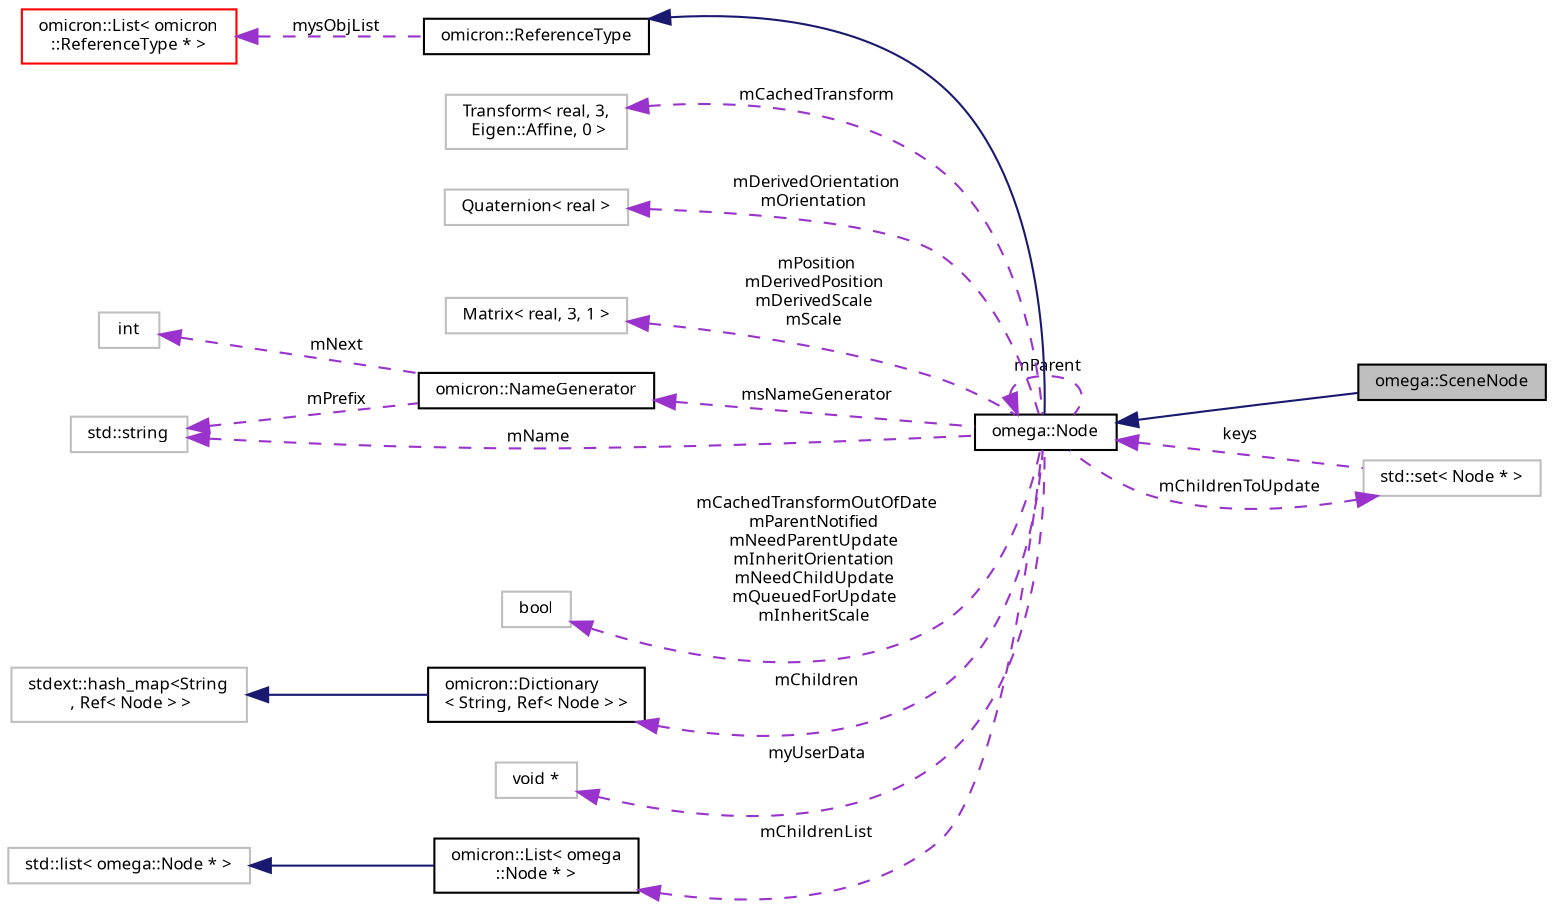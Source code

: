 digraph "omega::SceneNode"
{
  bgcolor="transparent";
  edge [fontname="FreeSans.ttf",fontsize="8",labelfontname="FreeSans.ttf",labelfontsize="8"];
  node [fontname="FreeSans.ttf",fontsize="8",shape=record];
  rankdir="LR";
  Node1 [label="omega::SceneNode",height=0.2,width=0.4,color="black", fillcolor="grey75", style="filled" fontcolor="black"];
  Node2 -> Node1 [dir="back",color="midnightblue",fontsize="8",style="solid",fontname="FreeSans.ttf"];
  Node2 [label="omega::Node",height=0.2,width=0.4,color="black",URL="$classomega_1_1_node.html",tooltip="Class representing a general-purpose node in an articulated scene graph. "];
  Node3 -> Node2 [dir="back",color="midnightblue",fontsize="8",style="solid",fontname="FreeSans.ttf"];
  Node3 [label="omicron::ReferenceType",height=0.2,width=0.4,color="black",URL="$classomicron_1_1_reference_type.html",tooltip="Implements a base class for reference-counted types. "];
  Node4 -> Node3 [dir="back",color="darkorchid3",fontsize="8",style="dashed",label=" mysObjList" ,fontname="FreeSans.ttf"];
  Node4 [label="omicron::List\< omicron\l::ReferenceType * \>",height=0.2,width=0.4,color="red",URL="$classomicron_1_1_list.html"];
  Node5 -> Node2 [dir="back",color="darkorchid3",fontsize="8",style="dashed",label=" mCachedTransform" ,fontname="FreeSans.ttf"];
  Node5 [label="Transform\< real, 3,\l Eigen::Affine, 0 \>",height=0.2,width=0.4,color="grey75"];
  Node6 -> Node2 [dir="back",color="darkorchid3",fontsize="8",style="dashed",label=" mDerivedOrientation\nmOrientation" ,fontname="FreeSans.ttf"];
  Node6 [label="Quaternion\< real \>",height=0.2,width=0.4,color="grey75"];
  Node2 -> Node2 [dir="back",color="darkorchid3",fontsize="8",style="dashed",label=" mParent" ,fontname="FreeSans.ttf"];
  Node7 -> Node2 [dir="back",color="darkorchid3",fontsize="8",style="dashed",label=" mPosition\nmDerivedPosition\nmDerivedScale\nmScale" ,fontname="FreeSans.ttf"];
  Node7 [label="Matrix\< real, 3, 1 \>",height=0.2,width=0.4,color="grey75"];
  Node8 -> Node2 [dir="back",color="darkorchid3",fontsize="8",style="dashed",label=" msNameGenerator" ,fontname="FreeSans.ttf"];
  Node8 [label="omicron::NameGenerator",height=0.2,width=0.4,color="black",URL="$classomicron_1_1_name_generator.html",tooltip="Utility class to generate a sequentially numbered series of names. "];
  Node9 -> Node8 [dir="back",color="darkorchid3",fontsize="8",style="dashed",label=" mNext" ,fontname="FreeSans.ttf"];
  Node9 [label="int",height=0.2,width=0.4,color="grey75"];
  Node10 -> Node8 [dir="back",color="darkorchid3",fontsize="8",style="dashed",label=" mPrefix" ,fontname="FreeSans.ttf"];
  Node10 [label="std::string",height=0.2,width=0.4,color="grey75",tooltip="STL class. "];
  Node10 -> Node2 [dir="back",color="darkorchid3",fontsize="8",style="dashed",label=" mName" ,fontname="FreeSans.ttf"];
  Node11 -> Node2 [dir="back",color="darkorchid3",fontsize="8",style="dashed",label=" mCachedTransformOutOfDate\nmParentNotified\nmNeedParentUpdate\nmInheritOrientation\nmNeedChildUpdate\nmQueuedForUpdate\nmInheritScale" ,fontname="FreeSans.ttf"];
  Node11 [label="bool",height=0.2,width=0.4,color="grey75"];
  Node12 -> Node2 [dir="back",color="darkorchid3",fontsize="8",style="dashed",label=" mChildrenToUpdate" ,fontname="FreeSans.ttf"];
  Node12 [label="std::set\< Node * \>",height=0.2,width=0.4,color="grey75"];
  Node2 -> Node12 [dir="back",color="darkorchid3",fontsize="8",style="dashed",label=" keys" ,fontname="FreeSans.ttf"];
  Node13 -> Node2 [dir="back",color="darkorchid3",fontsize="8",style="dashed",label=" mChildren" ,fontname="FreeSans.ttf"];
  Node13 [label="omicron::Dictionary\l\< String, Ref\< Node \> \>",height=0.2,width=0.4,color="black",URL="$classomicron_1_1_dictionary.html"];
  Node14 -> Node13 [dir="back",color="midnightblue",fontsize="8",style="solid",fontname="FreeSans.ttf"];
  Node14 [label="stdext::hash_map\<String\l , Ref\< Node \> \>",height=0.2,width=0.4,color="grey75"];
  Node15 -> Node2 [dir="back",color="darkorchid3",fontsize="8",style="dashed",label=" myUserData" ,fontname="FreeSans.ttf"];
  Node15 [label="void *",height=0.2,width=0.4,color="grey75"];
  Node16 -> Node2 [dir="back",color="darkorchid3",fontsize="8",style="dashed",label=" mChildrenList" ,fontname="FreeSans.ttf"];
  Node16 [label="omicron::List\< omega\l::Node * \>",height=0.2,width=0.4,color="black",URL="$classomicron_1_1_list.html"];
  Node17 -> Node16 [dir="back",color="midnightblue",fontsize="8",style="solid",fontname="FreeSans.ttf"];
  Node17 [label="std::list\< omega::Node * \>",height=0.2,width=0.4,color="grey75",tooltip="STL class. "];
}
